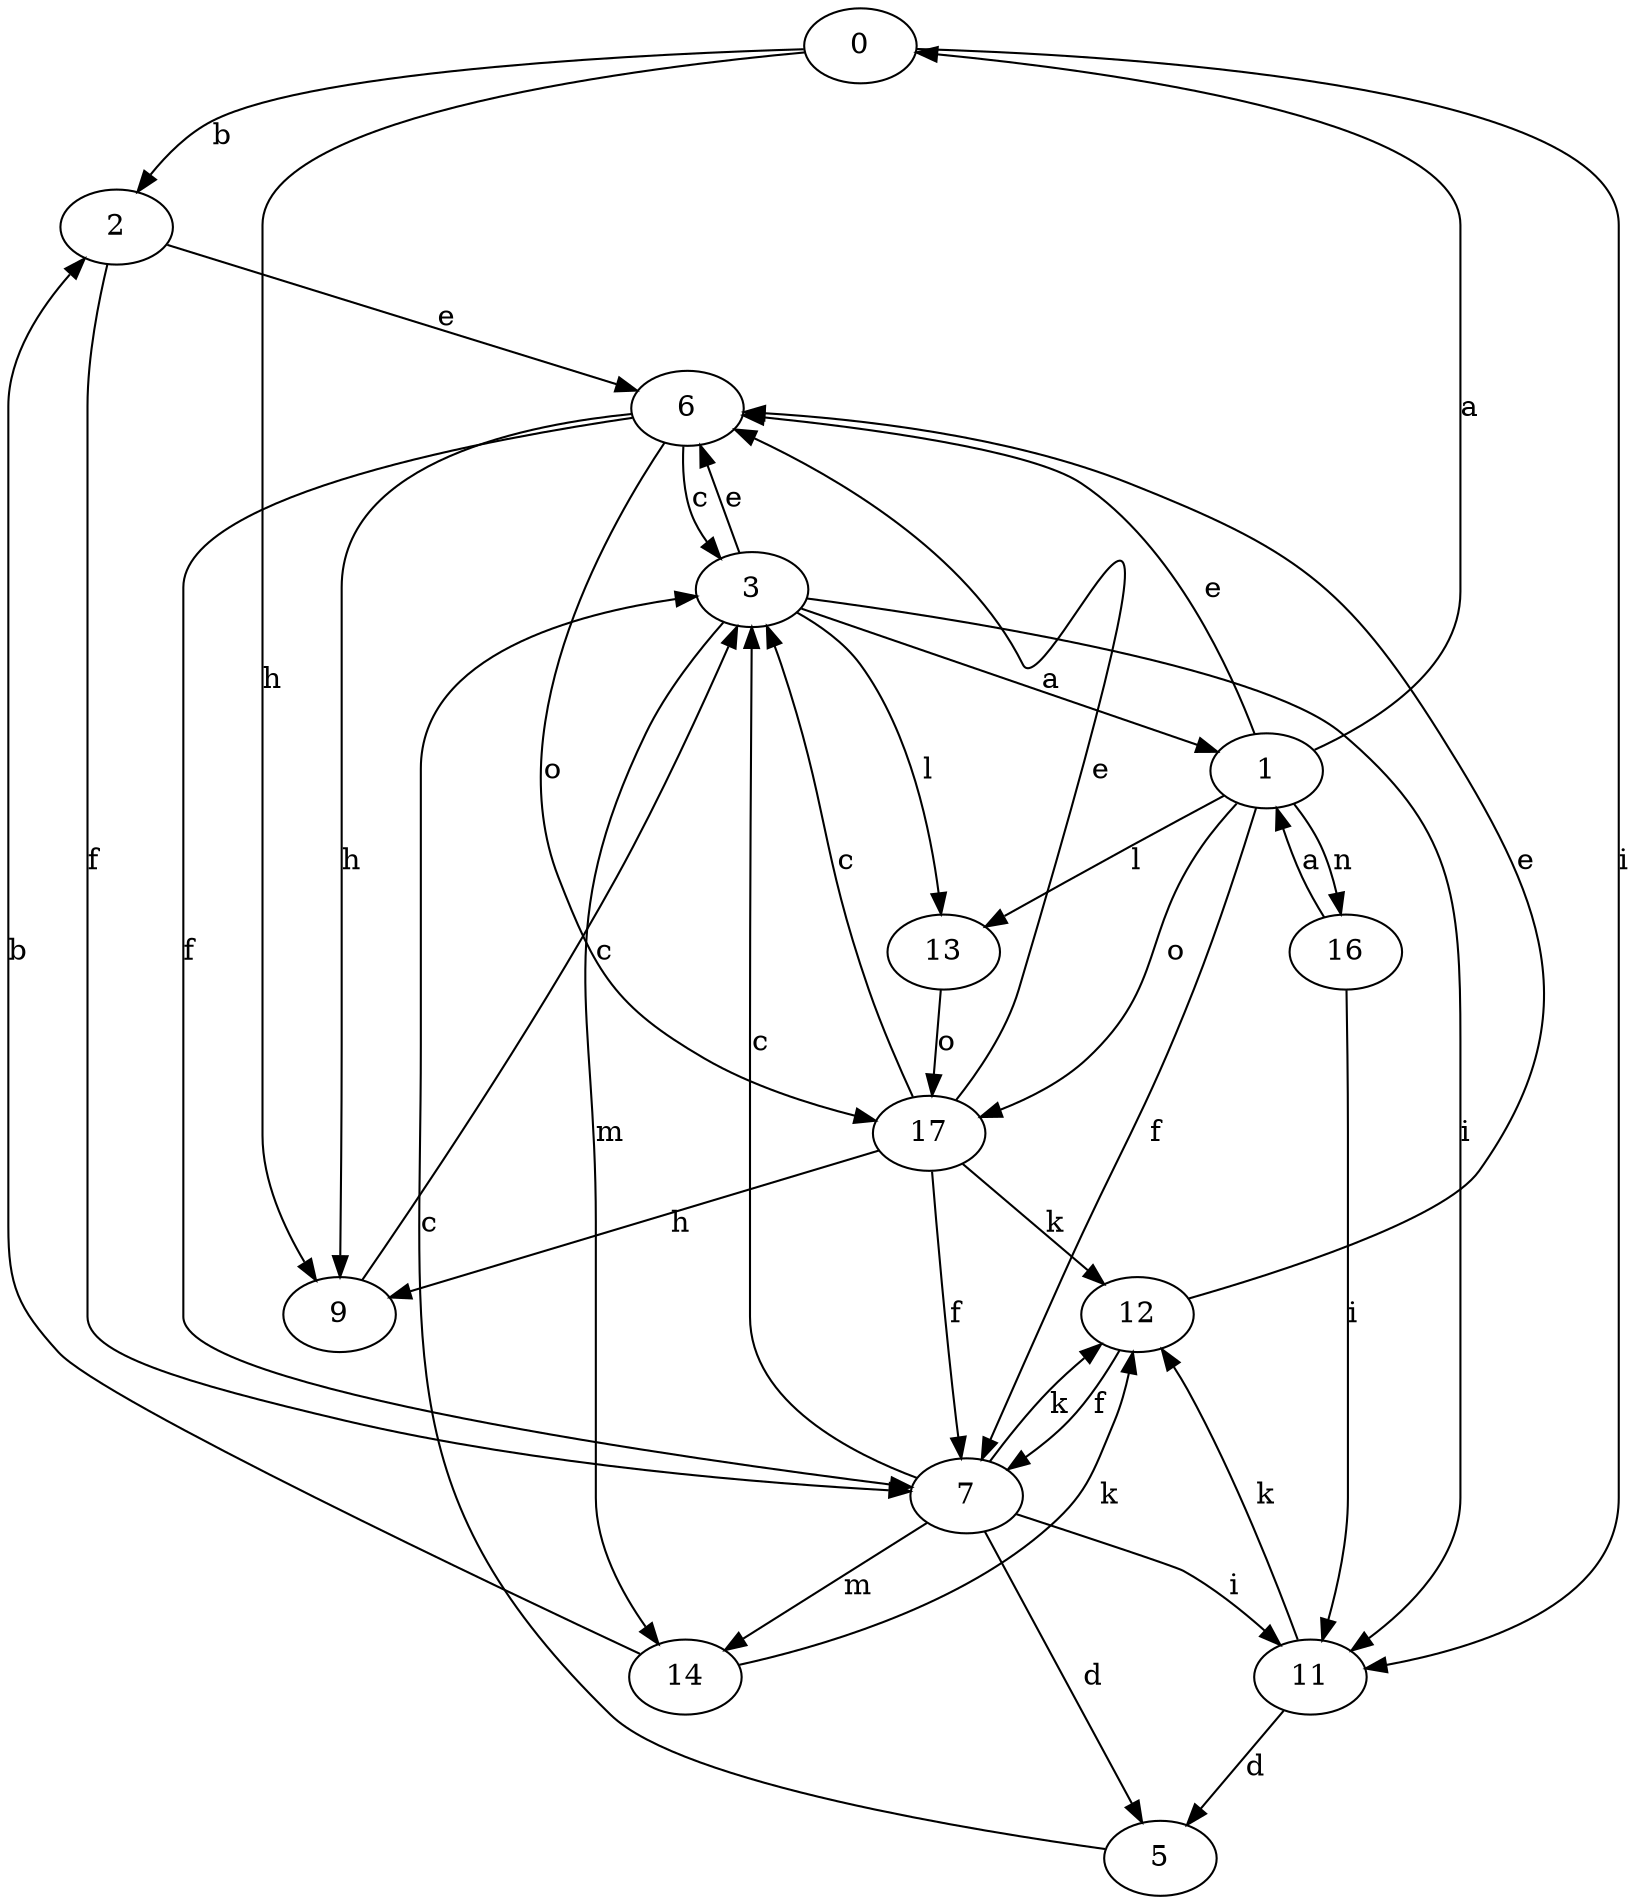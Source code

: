 strict digraph  {
0;
1;
2;
3;
5;
6;
7;
9;
11;
12;
13;
14;
16;
17;
0 -> 2  [label=b];
0 -> 9  [label=h];
0 -> 11  [label=i];
1 -> 0  [label=a];
1 -> 6  [label=e];
1 -> 7  [label=f];
1 -> 13  [label=l];
1 -> 16  [label=n];
1 -> 17  [label=o];
2 -> 6  [label=e];
2 -> 7  [label=f];
3 -> 1  [label=a];
3 -> 6  [label=e];
3 -> 11  [label=i];
3 -> 13  [label=l];
3 -> 14  [label=m];
5 -> 3  [label=c];
6 -> 3  [label=c];
6 -> 7  [label=f];
6 -> 9  [label=h];
6 -> 17  [label=o];
7 -> 3  [label=c];
7 -> 5  [label=d];
7 -> 11  [label=i];
7 -> 12  [label=k];
7 -> 14  [label=m];
9 -> 3  [label=c];
11 -> 5  [label=d];
11 -> 12  [label=k];
12 -> 6  [label=e];
12 -> 7  [label=f];
13 -> 17  [label=o];
14 -> 2  [label=b];
14 -> 12  [label=k];
16 -> 1  [label=a];
16 -> 11  [label=i];
17 -> 3  [label=c];
17 -> 6  [label=e];
17 -> 7  [label=f];
17 -> 9  [label=h];
17 -> 12  [label=k];
}
